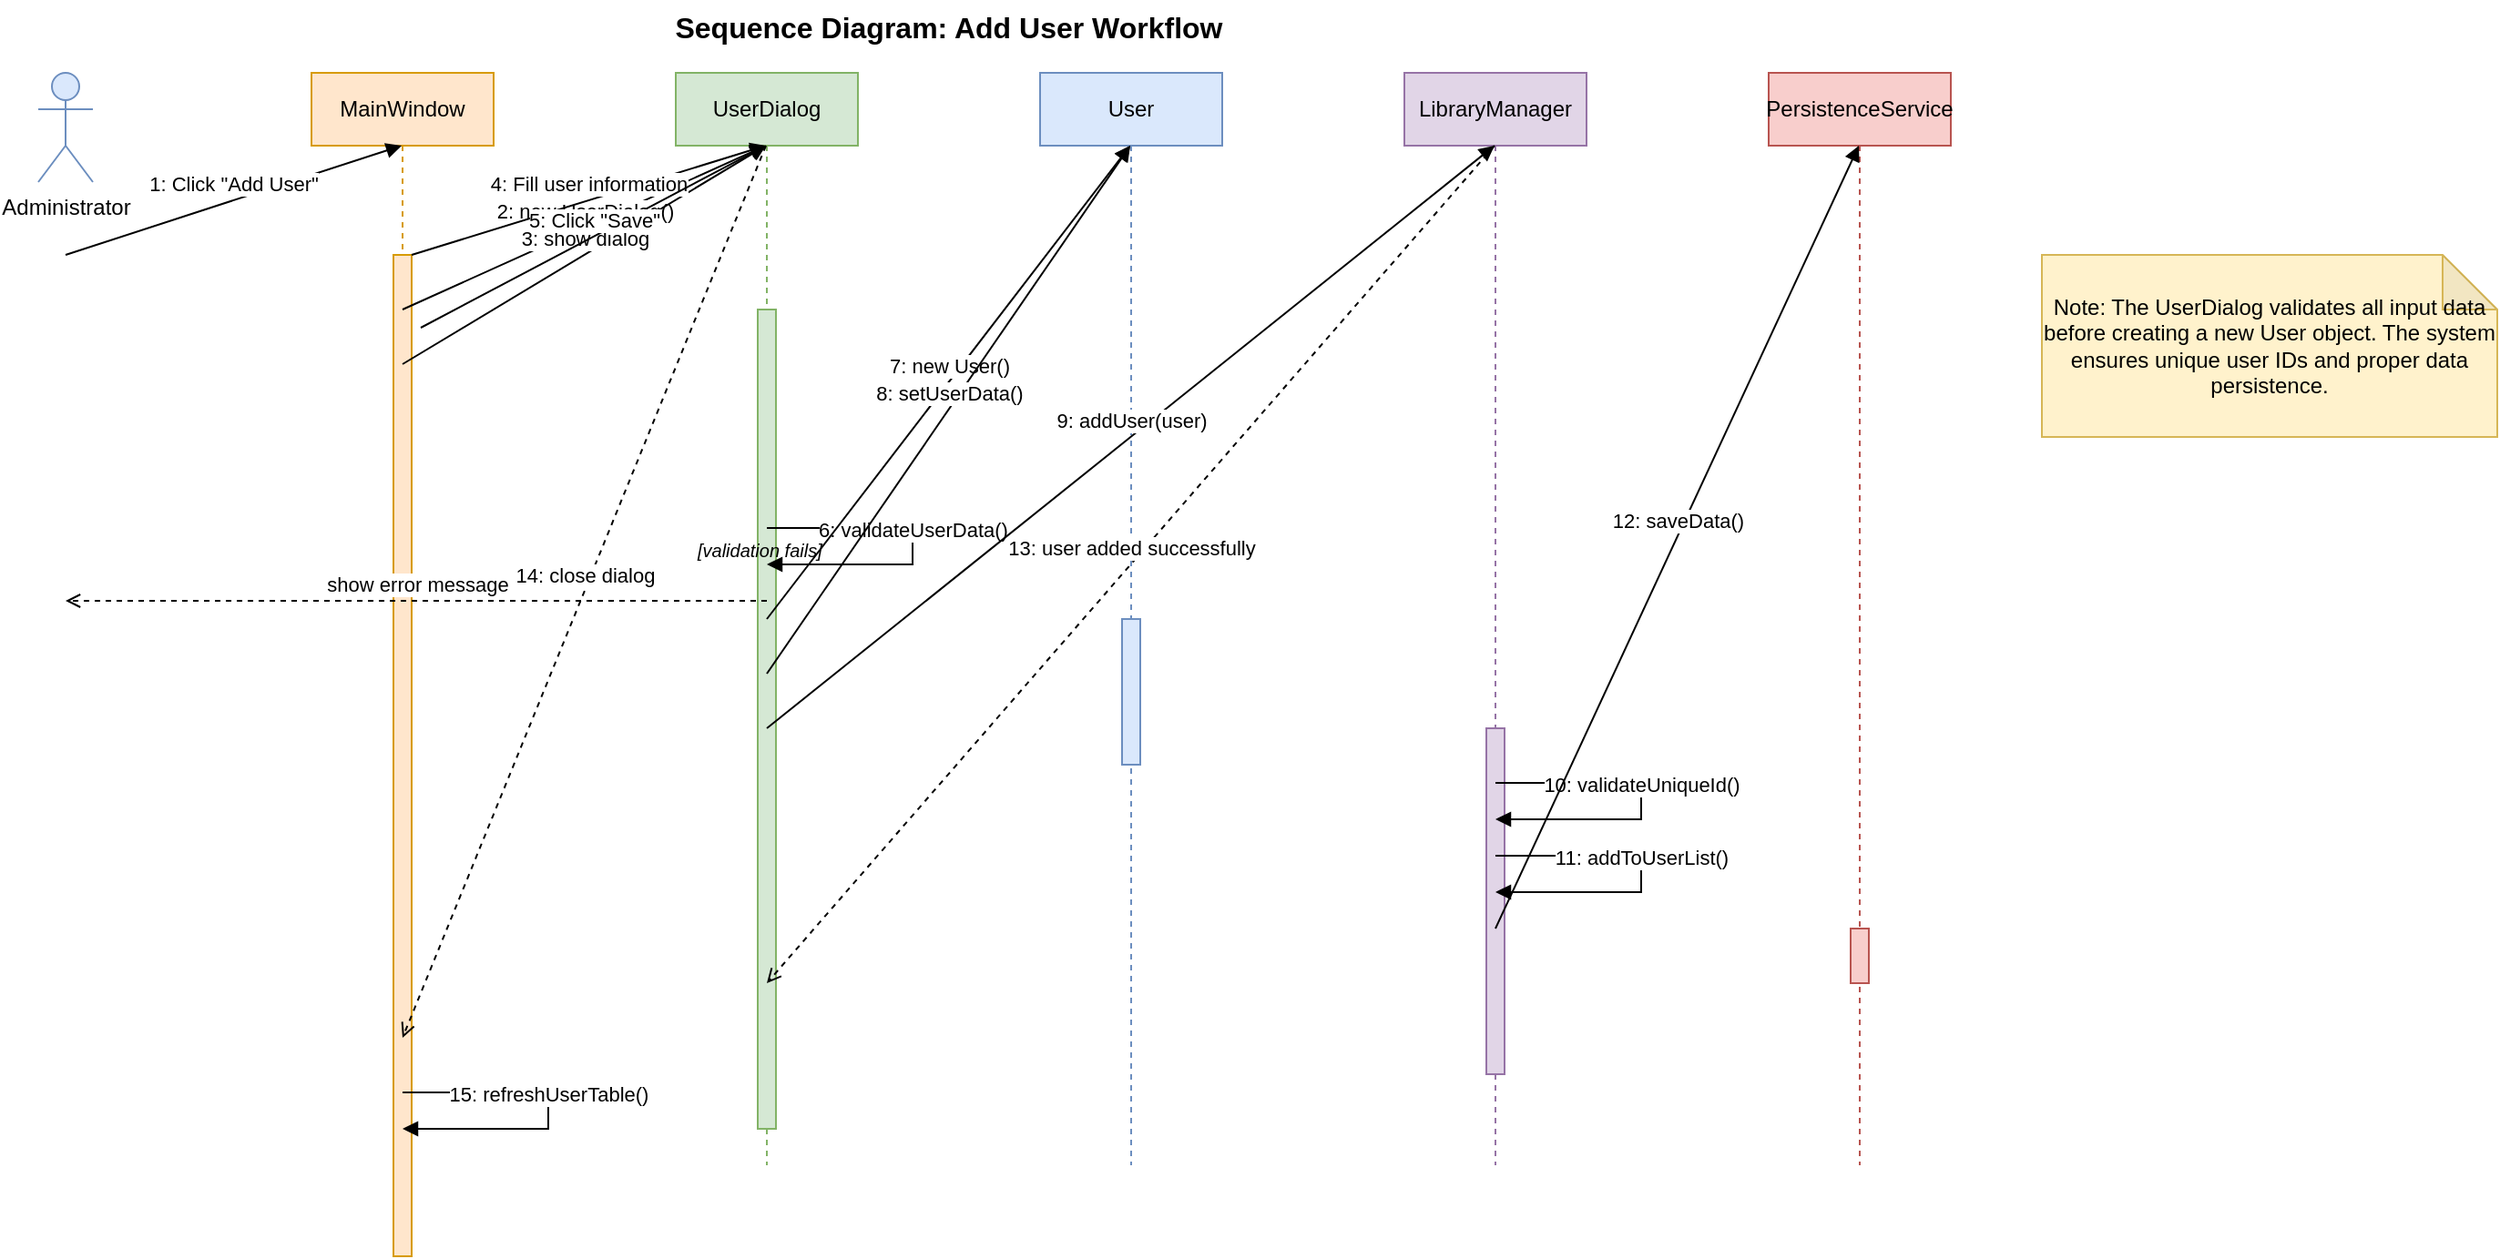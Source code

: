 <mxfile version="27.1.5">
  <diagram name="Add User Sequence" id="add-user-sequence">
    <mxGraphModel dx="1042" dy="562" grid="1" gridSize="10" guides="1" tooltips="1" connect="1" arrows="1" fold="1" page="1" pageScale="1" pageWidth="1654" pageHeight="1169" math="0" shadow="0">
      <root>
        <mxCell id="0" />
        <mxCell id="1" parent="0" />
        <mxCell id="admin-actor" value="Administrator" style="shape=umlActor;verticalLabelPosition=bottom;verticalAlign=top;html=1;outlineConnect=0;fillColor=#dae8fc;strokeColor=#6c8ebf;" parent="1" vertex="1">
          <mxGeometry x="100" y="50" width="30" height="60" as="geometry" />
        </mxCell>
        <mxCell id="mainwindow-lifeline" value="MainWindow" style="shape=umlLifeline;perimeter=lifelinePerimeter;whiteSpace=wrap;html=1;container=1;collapsible=0;recursiveResize=0;outlineConnect=0;fillColor=#ffe6cc;strokeColor=#d79b00;" parent="1" vertex="1">
          <mxGeometry x="250" y="50" width="100" height="600" as="geometry" />
        </mxCell>
        <mxCell id="activation1" value="" style="html=1;points=[];perimeter=orthogonalPerimeter;outlineConnect=0;targetShapes=umlLifeline;portConstraint=eastwest;newEdgeStyle={&quot;edgeStyle&quot;:&quot;elbowEdgeStyle&quot;,&quot;elbow&quot;:&quot;vertical&quot;,&quot;curved&quot;:0,&quot;rounded&quot;:0};fillColor=#ffe6cc;strokeColor=#d79b00;" parent="mainwindow-lifeline" vertex="1">
          <mxGeometry x="45" y="100" width="10" height="550" as="geometry" />
        </mxCell>
        <mxCell id="userdialog-lifeline" value="UserDialog" style="shape=umlLifeline;perimeter=lifelinePerimeter;whiteSpace=wrap;html=1;container=1;collapsible=0;recursiveResize=0;outlineConnect=0;fillColor=#d5e8d4;strokeColor=#82b366;" parent="1" vertex="1">
          <mxGeometry x="450" y="50" width="100" height="600" as="geometry" />
        </mxCell>
        <mxCell id="activation2" value="" style="html=1;points=[];perimeter=orthogonalPerimeter;outlineConnect=0;targetShapes=umlLifeline;portConstraint=eastwest;newEdgeStyle={&quot;edgeStyle&quot;:&quot;elbowEdgeStyle&quot;,&quot;elbow&quot;:&quot;vertical&quot;,&quot;curved&quot;:0,&quot;rounded&quot;:0};fillColor=#d5e8d4;strokeColor=#82b366;" parent="userdialog-lifeline" vertex="1">
          <mxGeometry x="45" y="130" width="10" height="450" as="geometry" />
        </mxCell>
        <mxCell id="user-lifeline" value="User" style="shape=umlLifeline;perimeter=lifelinePerimeter;whiteSpace=wrap;html=1;container=1;collapsible=0;recursiveResize=0;outlineConnect=0;fillColor=#dae8fc;strokeColor=#6c8ebf;" parent="1" vertex="1">
          <mxGeometry x="650" y="50" width="100" height="600" as="geometry" />
        </mxCell>
        <mxCell id="activation3" value="" style="html=1;points=[];perimeter=orthogonalPerimeter;outlineConnect=0;targetShapes=umlLifeline;portConstraint=eastwest;newEdgeStyle={&quot;edgeStyle&quot;:&quot;elbowEdgeStyle&quot;,&quot;elbow&quot;:&quot;vertical&quot;,&quot;curved&quot;:0,&quot;rounded&quot;:0};fillColor=#dae8fc;strokeColor=#6c8ebf;" parent="user-lifeline" vertex="1">
          <mxGeometry x="45" y="300" width="10" height="80" as="geometry" />
        </mxCell>
        <mxCell id="librarymanager-lifeline" value="LibraryManager" style="shape=umlLifeline;perimeter=lifelinePerimeter;whiteSpace=wrap;html=1;container=1;collapsible=0;recursiveResize=0;outlineConnect=0;fillColor=#e1d5e7;strokeColor=#9673a6;" parent="1" vertex="1">
          <mxGeometry x="850" y="50" width="100" height="600" as="geometry" />
        </mxCell>
        <mxCell id="activation4" value="" style="html=1;points=[];perimeter=orthogonalPerimeter;outlineConnect=0;targetShapes=umlLifeline;portConstraint=eastwest;newEdgeStyle={&quot;edgeStyle&quot;:&quot;elbowEdgeStyle&quot;,&quot;elbow&quot;:&quot;vertical&quot;,&quot;curved&quot;:0,&quot;rounded&quot;:0};fillColor=#e1d5e7;strokeColor=#9673a6;" parent="librarymanager-lifeline" vertex="1">
          <mxGeometry x="45" y="360" width="10" height="190" as="geometry" />
        </mxCell>
        <mxCell id="persistence-lifeline" value="PersistenceService" style="shape=umlLifeline;perimeter=lifelinePerimeter;whiteSpace=wrap;html=1;container=1;collapsible=0;recursiveResize=0;outlineConnect=0;fillColor=#f8cecc;strokeColor=#b85450;" parent="1" vertex="1">
          <mxGeometry x="1050" y="50" width="100" height="600" as="geometry" />
        </mxCell>
        <mxCell id="activation5" value="" style="html=1;points=[];perimeter=orthogonalPerimeter;outlineConnect=0;targetShapes=umlLifeline;portConstraint=eastwest;newEdgeStyle={&quot;edgeStyle&quot;:&quot;elbowEdgeStyle&quot;,&quot;elbow&quot;:&quot;vertical&quot;,&quot;curved&quot;:0,&quot;rounded&quot;:0};fillColor=#f8cecc;strokeColor=#b85450;" parent="persistence-lifeline" vertex="1">
          <mxGeometry x="45" y="470" width="10" height="30" as="geometry" />
        </mxCell>
        <mxCell id="msg1" value="1: Click &quot;Add User&quot;" style="html=1;verticalAlign=bottom;endArrow=block;entryX=0;entryY=0;rounded=0;" parent="1" target="mainwindow-lifeline" edge="1">
          <mxGeometry relative="1" as="geometry">
            <mxPoint x="115" y="150" as="sourcePoint" />
            <mxPoint x="295" y="150" as="targetPoint" />
          </mxGeometry>
        </mxCell>
        <mxCell id="msg2" value="2: new UserDialog()" style="html=1;verticalAlign=bottom;endArrow=block;entryX=0;entryY=0;rounded=0;" parent="1" target="userdialog-lifeline" edge="1">
          <mxGeometry relative="1" as="geometry">
            <mxPoint x="300" y="180" as="sourcePoint" />
            <mxPoint x="495" y="180" as="targetPoint" />
          </mxGeometry>
        </mxCell>
        <mxCell id="msg3" value="3: show dialog" style="html=1;verticalAlign=bottom;endArrow=block;entryX=0;entryY=0;rounded=0;" parent="1" target="userdialog-lifeline" edge="1">
          <mxGeometry relative="1" as="geometry">
            <mxPoint x="300" y="210" as="sourcePoint" />
            <mxPoint x="495" y="210" as="targetPoint" />
          </mxGeometry>
        </mxCell>
        <mxCell id="msg4" value="4: Fill user information" style="html=1;verticalAlign=bottom;endArrow=block;entryX=0;entryY=0;rounded=0;" parent="1" target="userdialog-lifeline" edge="1" source="activation1">
          <mxGeometry relative="1" as="geometry">
            <mxPoint x="115" y="240" as="sourcePoint" />
            <mxPoint x="495" y="240" as="targetPoint" />
          </mxGeometry>
        </mxCell>
        <mxCell id="msg5" value="5: Click &quot;Save&quot;" style="html=1;verticalAlign=bottom;endArrow=block;entryX=0;entryY=0;rounded=0;" parent="1" target="userdialog-lifeline" edge="1">
          <mxGeometry relative="1" as="geometry">
            <mxPoint x="310" y="190" as="sourcePoint" />
            <mxPoint x="495" y="270" as="targetPoint" />
            <Array as="points">
              <mxPoint x="310" y="190" />
            </Array>
          </mxGeometry>
        </mxCell>
        <mxCell id="msg6" value="6: validateUserData()" style="html=1;verticalAlign=bottom;endArrow=block;entryX=0;entryY=0;rounded=0;" parent="1" edge="1">
          <mxGeometry relative="1" as="geometry">
            <mxPoint x="500" y="300" as="sourcePoint" />
            <mxPoint x="500" y="320" as="targetPoint" />
            <Array as="points">
              <mxPoint x="580" y="300" />
              <mxPoint x="580" y="320" />
            </Array>
          </mxGeometry>
        </mxCell>
        <mxCell id="msg7" value="7: new User()" style="html=1;verticalAlign=bottom;endArrow=block;entryX=0;entryY=0;rounded=0;" parent="1" target="user-lifeline" edge="1">
          <mxGeometry relative="1" as="geometry">
            <mxPoint x="500" y="350" as="sourcePoint" />
            <mxPoint x="695" y="350" as="targetPoint" />
          </mxGeometry>
        </mxCell>
        <mxCell id="msg8" value="8: setUserData()" style="html=1;verticalAlign=bottom;endArrow=block;entryX=0;entryY=0;rounded=0;" parent="1" target="user-lifeline" edge="1">
          <mxGeometry relative="1" as="geometry">
            <mxPoint x="500" y="380" as="sourcePoint" />
            <mxPoint x="695" y="380" as="targetPoint" />
          </mxGeometry>
        </mxCell>
        <mxCell id="msg9" value="9: addUser(user)" style="html=1;verticalAlign=bottom;endArrow=block;entryX=0;entryY=0;rounded=0;" parent="1" target="librarymanager-lifeline" edge="1">
          <mxGeometry relative="1" as="geometry">
            <mxPoint x="500" y="410" as="sourcePoint" />
            <mxPoint x="895" y="410" as="targetPoint" />
          </mxGeometry>
        </mxCell>
        <mxCell id="msg10" value="10: validateUniqueId()" style="html=1;verticalAlign=bottom;endArrow=block;entryX=0;entryY=0;rounded=0;" parent="1" edge="1">
          <mxGeometry relative="1" as="geometry">
            <mxPoint x="900" y="440" as="sourcePoint" />
            <mxPoint x="900" y="460" as="targetPoint" />
            <Array as="points">
              <mxPoint x="980" y="440" />
              <mxPoint x="980" y="460" />
            </Array>
          </mxGeometry>
        </mxCell>
        <mxCell id="msg11" value="11: addToUserList()" style="html=1;verticalAlign=bottom;endArrow=block;entryX=0;entryY=0;rounded=0;" parent="1" edge="1">
          <mxGeometry relative="1" as="geometry">
            <mxPoint x="900" y="480" as="sourcePoint" />
            <mxPoint x="900" y="500" as="targetPoint" />
            <Array as="points">
              <mxPoint x="980" y="480" />
              <mxPoint x="980" y="500" />
            </Array>
          </mxGeometry>
        </mxCell>
        <mxCell id="msg12" value="12: saveData()" style="html=1;verticalAlign=bottom;endArrow=block;entryX=0;entryY=0;rounded=0;" parent="1" target="persistence-lifeline" edge="1">
          <mxGeometry relative="1" as="geometry">
            <mxPoint x="900" y="520" as="sourcePoint" />
            <mxPoint x="1095" y="520" as="targetPoint" />
          </mxGeometry>
        </mxCell>
        <mxCell id="msg13" value="13: user added successfully" style="html=1;verticalAlign=bottom;endArrow=open;dashed=1;endFill=0;exitX=0;exitY=0;rounded=0;" parent="1" source="librarymanager-lifeline" edge="1">
          <mxGeometry relative="1" as="geometry">
            <mxPoint x="895" y="550" as="sourcePoint" />
            <mxPoint x="500" y="550" as="targetPoint" />
          </mxGeometry>
        </mxCell>
        <mxCell id="msg14" value="14: close dialog" style="html=1;verticalAlign=bottom;endArrow=open;dashed=1;endFill=0;exitX=0;exitY=0;rounded=0;" parent="1" source="userdialog-lifeline" edge="1">
          <mxGeometry relative="1" as="geometry">
            <mxPoint x="495" y="580" as="sourcePoint" />
            <mxPoint x="300" y="580" as="targetPoint" />
          </mxGeometry>
        </mxCell>
        <mxCell id="msg15" value="15: refreshUserTable()" style="html=1;verticalAlign=bottom;endArrow=block;entryX=0;entryY=0;rounded=0;" parent="1" edge="1">
          <mxGeometry relative="1" as="geometry">
            <mxPoint x="300" y="610" as="sourcePoint" />
            <mxPoint x="300" y="630" as="targetPoint" />
            <Array as="points">
              <mxPoint x="380" y="610" />
              <mxPoint x="380" y="630" />
            </Array>
          </mxGeometry>
        </mxCell>
        <mxCell id="title" value="Sequence Diagram: Add User Workflow" style="text;html=1;strokeColor=none;fillColor=none;align=center;verticalAlign=middle;whiteSpace=wrap;rounded=0;fontSize=16;fontStyle=1;" parent="1" vertex="1">
          <mxGeometry x="400" y="10" width="400" height="30" as="geometry" />
        </mxCell>
        <mxCell id="alt-condition" value="[validation fails]" style="text;html=1;strokeColor=none;fillColor=none;align=left;verticalAlign=top;whiteSpace=wrap;rounded=0;fontSize=10;fontStyle=2;" parent="1" vertex="1">
          <mxGeometry x="460" y="300" width="100" height="20" as="geometry" />
        </mxCell>
        <mxCell id="alt-msg" value="show error message" style="html=1;verticalAlign=bottom;endArrow=open;dashed=1;endFill=0;rounded=0;" parent="1" edge="1">
          <mxGeometry relative="1" as="geometry">
            <mxPoint x="500" y="340" as="sourcePoint" />
            <mxPoint x="115" y="340" as="targetPoint" />
          </mxGeometry>
        </mxCell>
        <mxCell id="note1" value="Note: The UserDialog validates all input data&#xa;before creating a new User object. The system&#xa;ensures unique user IDs and proper data&#xa;persistence." style="shape=note;whiteSpace=wrap;html=1;backgroundOutline=1;darkOpacity=0.05;fillColor=#fff2cc;strokeColor=#d6b656;" parent="1" vertex="1">
          <mxGeometry x="1200" y="150" width="250" height="100" as="geometry" />
        </mxCell>
      </root>
    </mxGraphModel>
  </diagram>
</mxfile>
